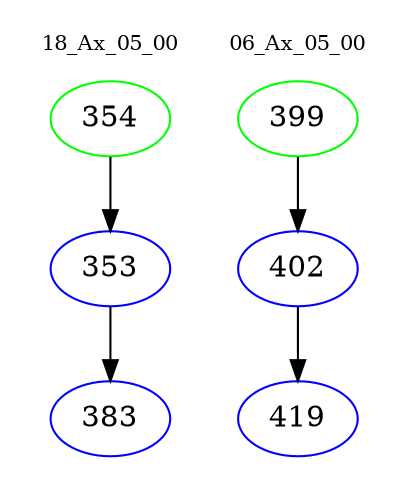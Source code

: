 digraph{
subgraph cluster_0 {
color = white
label = "18_Ax_05_00";
fontsize=10;
T0_354 [label="354", color="green"]
T0_354 -> T0_353 [color="black"]
T0_353 [label="353", color="blue"]
T0_353 -> T0_383 [color="black"]
T0_383 [label="383", color="blue"]
}
subgraph cluster_1 {
color = white
label = "06_Ax_05_00";
fontsize=10;
T1_399 [label="399", color="green"]
T1_399 -> T1_402 [color="black"]
T1_402 [label="402", color="blue"]
T1_402 -> T1_419 [color="black"]
T1_419 [label="419", color="blue"]
}
}
